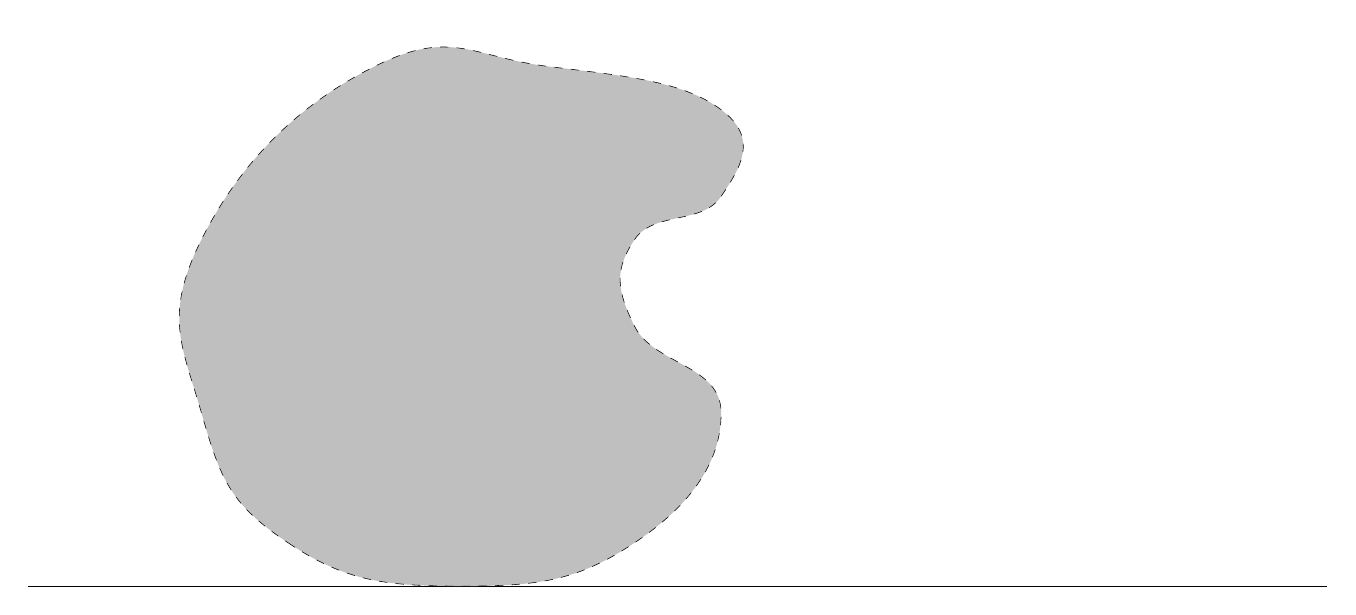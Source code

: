 \begin{tikzpicture}[scale=1.1]
  \draw (-5,0) -- (10,0);
%  \draw[dashed,fill=gray!25] (0,0) circle (1cm);
%  \draw[dashed,fill=gray!25] (6.8,0) circle (1.5cm);
  \draw[very thin,dashed,fill=gray!50] plot[smooth cycle, tension=0.8]
    coordinates{(-3,2) 
      (-2,.5) 
      (0,0) 
      (2,.5) 
      (3,2) 
      (2,3) 
      (2,4) 
      (3,4.5) 
      (3,5.5) 
      (1,6) 
      (-1,6) 
      (-3,4) 
    };
%    coordinates{(6.1,-0.2) (7.2,0.05) (7.2,1) (6.45,.85) (5.75,.7)};
%  \draw[-latex'] (0.9,.6) .. controls (2.2,1) and (4.3,1) .. 
%     node[above] {$\phi$} (5.7,.6);
%  \node[right] at (0,0) {$x_0$};
%  \node[right] at (6.35,0.3) {$\phi(x_0)$};
%  \node at (315:1.6cm) {$B_{X}(x_0,\delta)$};
%  \node at (8.5,-1.5) {$B_{Y}(\phi(x_0),\varepsilon)$};
  % \draw[only marks,mark=*, mark size=1.2pt] plot 
  %   coordinates{(-3,1) (-2,.3) (0,0) (2,.3) (3,1) (4,3) (1,4) (1,6) (5,6.5) (7,6) (8,9) (4,11)
  %   (1,9) (-3,7) (-4,3)};
%    coordinates{(0,0) (6.35,.3)};
\end{tikzpicture}
